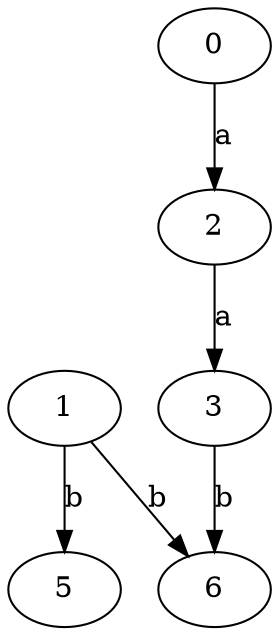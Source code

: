 strict digraph  {
2;
3;
0;
5;
6;
1;
2 -> 3  [label=a];
3 -> 6  [label=b];
0 -> 2  [label=a];
1 -> 5  [label=b];
1 -> 6  [label=b];
}
